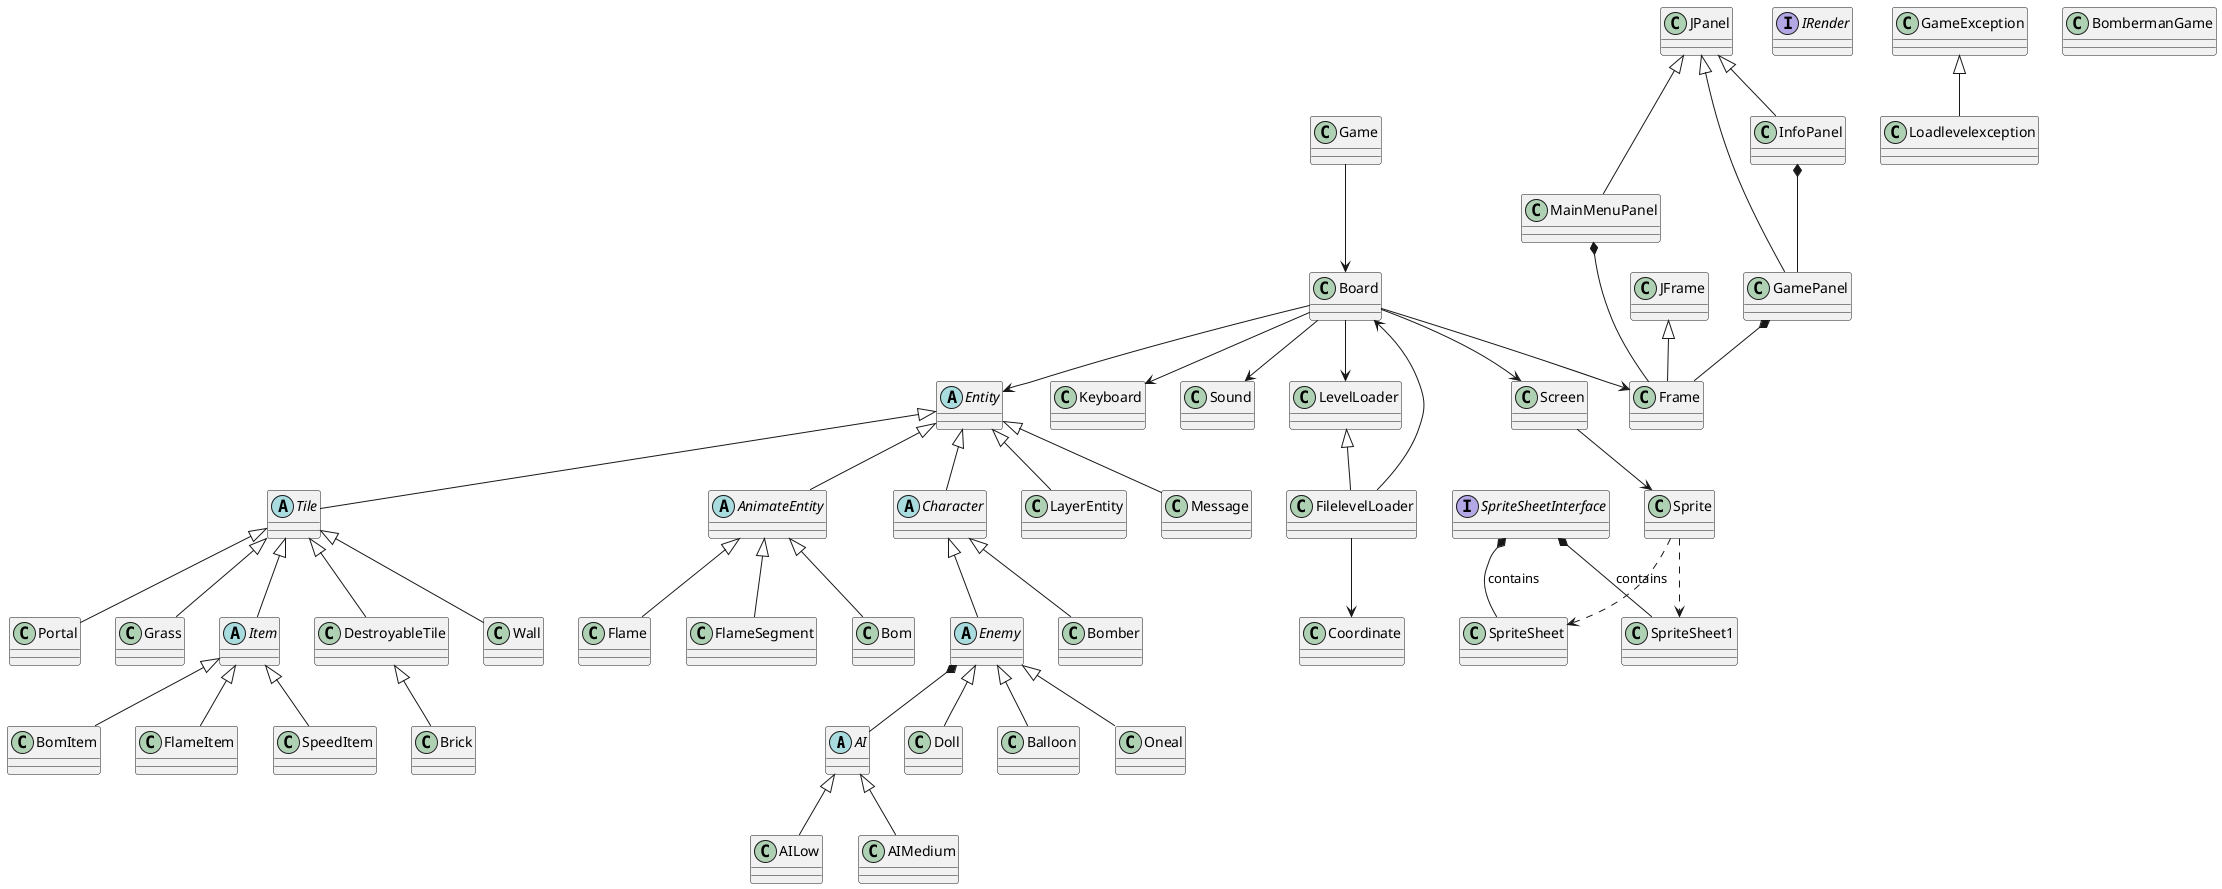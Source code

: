 @startuml

abstract class AI{}
class AILow{}
class AIMedium{}

abstract class Enemy{}
class Doll{}
class Balloon{}
class Oneal{}

abstract class Character{}
class Bomber{}

abstract class Item{}
class BomItem{}
class FlameItem{}
class SpeedItem{}

class DestroyableTile{}
class Brick{}

abstract class Tile{}
class Wall{}
class Portal{}
class Grass{}

class Bom{}
class Flame{}
class FlameSegment{}

abstract class AnimateEntity{}
abstract class Entity{}
class LayerEntity{}
class Message{}

interface IRender{}
class Screen{}
class Sprite{}
interface SpriteSheetInterface{}
class SpriteSheet{}
class SpriteSheet1{}

class GameException{}
class Loadlevelexception{}

class JPanel{}
class JFrame{}
class Frame{}
class GamePanel{}
class InfoPanel{}
class MainMenuPanel{}

class Keyboard{}

class LevelLoader {}
class FilelevelLoader {}
class Coordinate {}

class Board{}
class BombermanGame{}
class Game{}

class Sound{}

AI <|-- AILow
AI <|-- AIMedium

Enemy <|-- Doll
Enemy <|-- Balloon
Enemy <|-- Oneal
Enemy *-- AI

Character <|-- Enemy
Character <|-- Bomber

Item <|-- BomItem
Item <|-- FlameItem
Item <|-- SpeedItem

DestroyableTile <|-- Brick

Tile <|-- Item
Tile <|-- DestroyableTile
Tile <|-- Wall
Tile <|-- Grass
Tile <|-- Portal

AnimateEntity <|-- Bom
AnimateEntity <|-- Flame
AnimateEntity <|-- FlameSegment

Entity <|-- AnimateEntity
Entity <|-- Character
Entity <|-- Tile
Entity <|-- Message
Entity <|-- LayerEntity

SpriteSheetInterface *-- SpriteSheet  : contains
SpriteSheetInterface *-- SpriteSheet1 : contains
Sprite ..> SpriteSheet
Sprite ..> SpriteSheet1 
Screen --> Sprite

GameException <|-- Loadlevelexception

JFrame <|-- Frame
JPanel <|-- GamePanel
JPanel <|-- InfoPanel
JPanel <|-- MainMenuPanel
MainMenuPanel *-- Frame
InfoPanel *-- GamePanel
GamePanel *-- Frame

LevelLoader <|-- FilelevelLoader
FilelevelLoader --> Coordinate

Board --> Entity
Game --> Board
Board -->LevelLoader
Board --> Keyboard
Board --> Sound
Board --> Screen
Board --> Frame
FilelevelLoader --> Board
@enduml